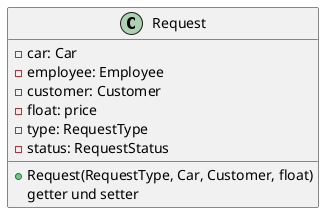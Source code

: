 @startuml
class Request {
    -car: Car
    -employee: Employee
    -customer: Customer
    -float: price
    -type: RequestType
    -status: RequestStatus
    +Request(RequestType, Car, Customer, float)
    {method} getter und setter
}
@enduml